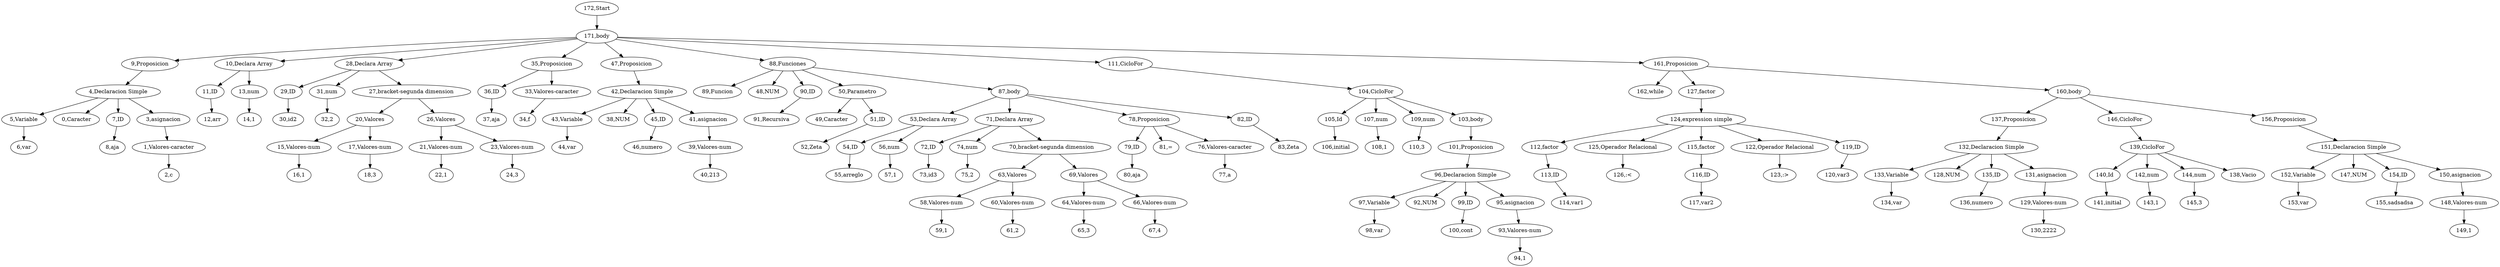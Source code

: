 digraph {
"172,Start" -> "171,body";
"171,body" -> "9,Proposicion";
"9,Proposicion" -> "4,Declaracion Simple";
"4,Declaracion Simple" -> "5,Variable";
"5,Variable" -> "6,var";
"4,Declaracion Simple" -> "0,Caracter";
"4,Declaracion Simple" -> "7,ID";
"7,ID" -> "8,aja";
"4,Declaracion Simple" -> "3,asignacion";
"3,asignacion" -> "1,Valores-caracter";
"1,Valores-caracter" -> "2,c";
"171,body" -> "10,Declara Array";
"10,Declara Array" -> "11,ID";
"11,ID" -> "12,arr";
"10,Declara Array" -> "13,num";
"13,num" -> "14,1";
"171,body" -> "28,Declara Array";
"28,Declara Array" -> "29,ID";
"29,ID" -> "30,id2";
"28,Declara Array" -> "31,num";
"31,num" -> "32,2";
"28,Declara Array" -> "27,bracket-segunda dimension";
"27,bracket-segunda dimension" -> "20,Valores";
"20,Valores" -> "15,Valores-num";
"15,Valores-num" -> "16,1";
"20,Valores" -> "17,Valores-num";
"17,Valores-num" -> "18,3";
"27,bracket-segunda dimension" -> "26,Valores";
"26,Valores" -> "21,Valores-num";
"21,Valores-num" -> "22,1";
"26,Valores" -> "23,Valores-num";
"23,Valores-num" -> "24,3";
"171,body" -> "35,Proposicion";
"35,Proposicion" -> "36,ID";
"36,ID" -> "37,aja";
"35,Proposicion" -> "33,Valores-caracter";
"33,Valores-caracter" -> "34,f";
"171,body" -> "47,Proposicion";
"47,Proposicion" -> "42,Declaracion Simple";
"42,Declaracion Simple" -> "43,Variable";
"43,Variable" -> "44,var";
"42,Declaracion Simple" -> "38,NUM";
"42,Declaracion Simple" -> "45,ID";
"45,ID" -> "46,numero";
"42,Declaracion Simple" -> "41,asignacion";
"41,asignacion" -> "39,Valores-num";
"39,Valores-num" -> "40,213";
"171,body" -> "88,Funciones";
"88,Funciones" -> "89,Funcion";
"88,Funciones" -> "48,NUM";
"88,Funciones" -> "90,ID";
"90,ID" -> "91,Recursiva";
"88,Funciones" -> "50,Parametro";
"50,Parametro" -> "49,Caracter";
"50,Parametro" -> "51,ID";
"51,ID" -> "52,Zeta";
"88,Funciones" -> "87,body";
"87,body" -> "53,Declara Array";
"53,Declara Array" -> "54,ID";
"54,ID" -> "55,arreglo";
"53,Declara Array" -> "56,num";
"56,num" -> "57,1";
"87,body" -> "71,Declara Array";
"71,Declara Array" -> "72,ID";
"72,ID" -> "73,id3";
"71,Declara Array" -> "74,num";
"74,num" -> "75,2";
"71,Declara Array" -> "70,bracket-segunda dimension";
"70,bracket-segunda dimension" -> "63,Valores";
"63,Valores" -> "58,Valores-num";
"58,Valores-num" -> "59,1";
"63,Valores" -> "60,Valores-num";
"60,Valores-num" -> "61,2";
"70,bracket-segunda dimension" -> "69,Valores";
"69,Valores" -> "64,Valores-num";
"64,Valores-num" -> "65,3";
"69,Valores" -> "66,Valores-num";
"66,Valores-num" -> "67,4";
"87,body" -> "78,Proposicion";
"78,Proposicion" -> "79,ID";
"79,ID" -> "80,aja";
"78,Proposicion" -> "81,=";
"78,Proposicion" -> "76,Valores-caracter";
"76,Valores-caracter" -> "77,a";
"87,body" -> "82,ID";
"82,ID" -> "83,Zeta";
"171,body" -> "111,CicloFor";
"111,CicloFor" -> "104,CicloFor";
"104,CicloFor" -> "105,Id";
"105,Id" -> "106,initial";
"104,CicloFor" -> "107,num";
"107,num" -> "108,1";
"104,CicloFor" -> "109,num";
"109,num" -> "110,3";
"104,CicloFor" -> "103,body";
"103,body" -> "101,Proposicion";
"101,Proposicion" -> "96,Declaracion Simple";
"96,Declaracion Simple" -> "97,Variable";
"97,Variable" -> "98,var";
"96,Declaracion Simple" -> "92,NUM";
"96,Declaracion Simple" -> "99,ID";
"99,ID" -> "100,cont";
"96,Declaracion Simple" -> "95,asignacion";
"95,asignacion" -> "93,Valores-num";
"93,Valores-num" -> "94,1";
"171,body" -> "161,Proposicion";
"161,Proposicion" -> "162,while";
"161,Proposicion" -> "127,factor";
"127,factor" -> "124,expression simple";
"124,expression simple" -> "112,factor";
"112,factor" -> "113,ID";
"113,ID" -> "114,var1";
"124,expression simple" -> "125,Operador Relacional";
"125,Operador Relacional" -> "126,:<";
"124,expression simple" -> "115,factor";
"115,factor" -> "116,ID";
"116,ID" -> "117,var2";
"124,expression simple" -> "122,Operador Relacional";
"122,Operador Relacional" -> "123,:>";
"124,expression simple" -> "119,ID";
"119,ID" -> "120,var3";
"161,Proposicion" -> "160,body";
"160,body" -> "137,Proposicion";
"137,Proposicion" -> "132,Declaracion Simple";
"132,Declaracion Simple" -> "133,Variable";
"133,Variable" -> "134,var";
"132,Declaracion Simple" -> "128,NUM";
"132,Declaracion Simple" -> "135,ID";
"135,ID" -> "136,numero";
"132,Declaracion Simple" -> "131,asignacion";
"131,asignacion" -> "129,Valores-num";
"129,Valores-num" -> "130,2222";
"160,body" -> "146,CicloFor";
"146,CicloFor" -> "139,CicloFor";
"139,CicloFor" -> "140,Id";
"140,Id" -> "141,initial";
"139,CicloFor" -> "142,num";
"142,num" -> "143,1";
"139,CicloFor" -> "144,num";
"144,num" -> "145,3";
"139,CicloFor" -> "138,Vacio";
"160,body" -> "156,Proposicion";
"156,Proposicion" -> "151,Declaracion Simple";
"151,Declaracion Simple" -> "152,Variable";
"152,Variable" -> "153,var";
"151,Declaracion Simple" -> "147,NUM";
"151,Declaracion Simple" -> "154,ID";
"154,ID" -> "155,sadsadsa";
"151,Declaracion Simple" -> "150,asignacion";
"150,asignacion" -> "148,Valores-num";
"148,Valores-num" -> "149,1";

}